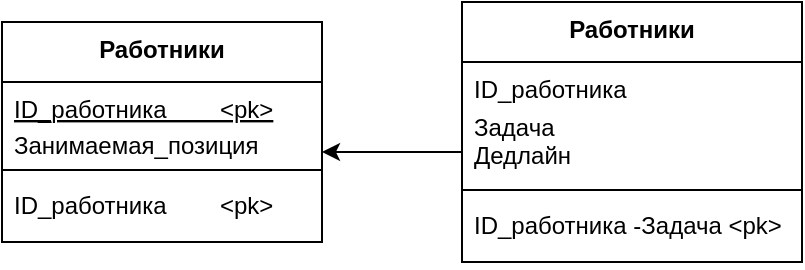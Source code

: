 <mxfile version="13.10.0" type="github">
  <diagram id="3495FImP_wOGPSTc350V" name="Page-1">
    <mxGraphModel dx="942" dy="614" grid="1" gridSize="10" guides="1" tooltips="1" connect="1" arrows="1" fold="1" page="1" pageScale="1" pageWidth="827" pageHeight="1169" math="0" shadow="0">
      <root>
        <mxCell id="0" />
        <mxCell id="1" parent="0" />
        <mxCell id="EsuabI6W_LbRyvDhwPo9-5" value="Работники" style="swimlane;fontStyle=1;align=center;verticalAlign=top;childLayout=stackLayout;horizontal=1;startSize=30;horizontalStack=0;resizeParent=1;resizeParentMax=0;resizeLast=0;collapsible=1;marginBottom=0;" vertex="1" parent="1">
          <mxGeometry x="200" y="160" width="160" height="110" as="geometry" />
        </mxCell>
        <mxCell id="EsuabI6W_LbRyvDhwPo9-9" value="ID_работника        &lt;pk&gt;&#xa;" style="text;strokeColor=none;fillColor=none;align=left;verticalAlign=top;spacingLeft=4;spacingRight=4;overflow=hidden;rotatable=0;points=[[0,0.5],[1,0.5]];portConstraint=eastwest;fontStyle=4" vertex="1" parent="EsuabI6W_LbRyvDhwPo9-5">
          <mxGeometry y="30" width="160" height="30" as="geometry" />
        </mxCell>
        <mxCell id="EsuabI6W_LbRyvDhwPo9-6" value="Занимаемая_позиция&#xa;" style="text;strokeColor=none;fillColor=none;align=left;verticalAlign=top;spacingLeft=6;spacingRight=4;overflow=hidden;rotatable=0;points=[[0,0.5],[1,0.5]];portConstraint=eastwest;fontStyle=0;spacing=0;spacingTop=-10;" vertex="1" parent="EsuabI6W_LbRyvDhwPo9-5">
          <mxGeometry y="60" width="160" height="10" as="geometry" />
        </mxCell>
        <mxCell id="EsuabI6W_LbRyvDhwPo9-7" value="" style="line;strokeWidth=1;fillColor=none;align=left;verticalAlign=middle;spacingTop=-1;spacingLeft=3;spacingRight=3;rotatable=0;labelPosition=right;points=[];portConstraint=eastwest;" vertex="1" parent="EsuabI6W_LbRyvDhwPo9-5">
          <mxGeometry y="70" width="160" height="8" as="geometry" />
        </mxCell>
        <mxCell id="EsuabI6W_LbRyvDhwPo9-8" value="ID_работника        &lt;pk&gt;&#xa;" style="text;strokeColor=none;fillColor=none;align=left;verticalAlign=top;spacingLeft=4;spacingRight=4;overflow=hidden;rotatable=0;points=[[0,0.5],[1,0.5]];portConstraint=eastwest;" vertex="1" parent="EsuabI6W_LbRyvDhwPo9-5">
          <mxGeometry y="78" width="160" height="32" as="geometry" />
        </mxCell>
        <mxCell id="EsuabI6W_LbRyvDhwPo9-10" value="Работники" style="swimlane;fontStyle=1;align=center;verticalAlign=top;childLayout=stackLayout;horizontal=1;startSize=30;horizontalStack=0;resizeParent=1;resizeParentMax=0;resizeLast=0;collapsible=1;marginBottom=0;" vertex="1" parent="1">
          <mxGeometry x="430" y="150" width="170" height="130" as="geometry" />
        </mxCell>
        <mxCell id="EsuabI6W_LbRyvDhwPo9-11" value="ID_работника &#xa;" style="text;strokeColor=none;fillColor=none;align=left;verticalAlign=top;spacingLeft=4;spacingRight=4;overflow=hidden;rotatable=0;points=[[0,0.5],[1,0.5]];portConstraint=eastwest;fontStyle=0" vertex="1" parent="EsuabI6W_LbRyvDhwPo9-10">
          <mxGeometry y="30" width="170" height="30" as="geometry" />
        </mxCell>
        <mxCell id="EsuabI6W_LbRyvDhwPo9-12" value="Задача&#xa;Дедлайн&#xa;" style="text;strokeColor=none;fillColor=none;align=left;verticalAlign=top;spacingLeft=6;spacingRight=4;overflow=hidden;rotatable=0;points=[[0,0.5],[1,0.5]];portConstraint=eastwest;fontStyle=0;spacing=0;spacingTop=-9;" vertex="1" parent="EsuabI6W_LbRyvDhwPo9-10">
          <mxGeometry y="60" width="170" height="30" as="geometry" />
        </mxCell>
        <mxCell id="EsuabI6W_LbRyvDhwPo9-13" value="" style="line;strokeWidth=1;fillColor=none;align=left;verticalAlign=middle;spacingTop=-1;spacingLeft=3;spacingRight=3;rotatable=0;labelPosition=right;points=[];portConstraint=eastwest;" vertex="1" parent="EsuabI6W_LbRyvDhwPo9-10">
          <mxGeometry y="90" width="170" height="8" as="geometry" />
        </mxCell>
        <mxCell id="EsuabI6W_LbRyvDhwPo9-14" value="ID_работника -Задача &lt;pk&gt;&#xa;" style="text;strokeColor=none;fillColor=none;align=left;verticalAlign=top;spacingLeft=4;spacingRight=4;overflow=hidden;rotatable=0;points=[[0,0.5],[1,0.5]];portConstraint=eastwest;" vertex="1" parent="EsuabI6W_LbRyvDhwPo9-10">
          <mxGeometry y="98" width="170" height="32" as="geometry" />
        </mxCell>
        <mxCell id="EsuabI6W_LbRyvDhwPo9-16" style="edgeStyle=orthogonalEdgeStyle;rounded=0;orthogonalLoop=1;jettySize=auto;html=1;entryX=1;entryY=0.5;entryDx=0;entryDy=0;fontSize=20;" edge="1" parent="1" source="EsuabI6W_LbRyvDhwPo9-12" target="EsuabI6W_LbRyvDhwPo9-6">
          <mxGeometry relative="1" as="geometry" />
        </mxCell>
      </root>
    </mxGraphModel>
  </diagram>
</mxfile>
